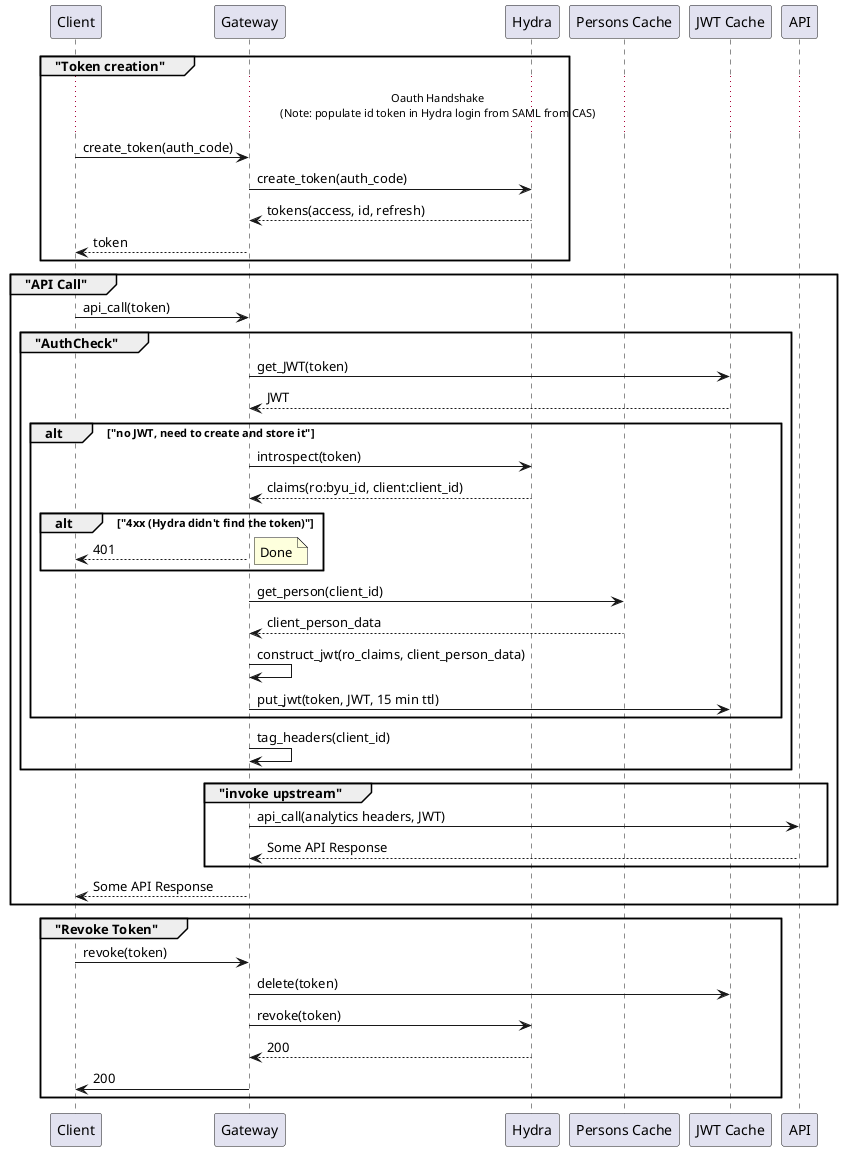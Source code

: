 @startuml tyk-token-and-jwt

participant Client as client
participant Gateway as gw
participant Hydra as hydra
participant "Persons Cache" as persons
participant "JWT Cache" as jwt
participant API as api

group "Token creation"
    ...Oauth Handshake\n(Note: populate id token in Hydra login from SAML from CAS)...
    client -> gw : create_token(auth_code)
    gw -> hydra : create_token(auth_code)
    hydra --> gw : tokens(access, id, refresh)
    gw --> client : token
end

group "API Call"
    client -> gw : api_call(token)
    group "AuthCheck"
        gw -> jwt : get_JWT(token)
        jwt --> gw : JWT
        alt "no JWT, need to create and store it"
            gw -> hydra : introspect(token)
            hydra --> gw : claims(ro:byu_id, client:client_id)
            alt "4xx (Hydra didn't find the token)"
                gw --> client : 401
                note right: Done
            end
            gw -> persons : get_person(client_id)
            persons --> gw : client_person_data
            gw -> gw : construct_jwt(ro_claims, client_person_data)
            gw -> jwt : put_jwt(token, JWT, 15 min ttl)
        end
        gw -> gw : tag_headers(client_id)
    end
    group "invoke upstream"
        gw -> api : api_call(analytics headers, JWT)
        api --> gw : Some API Response
    end
    gw --> client : Some API Response
end

group "Revoke Token"
    client -> gw : revoke(token)
    gw -> jwt : delete(token)
    gw -> hydra : revoke(token)
    hydra --> gw : 200
    gw -> client : 200
end

@enduml